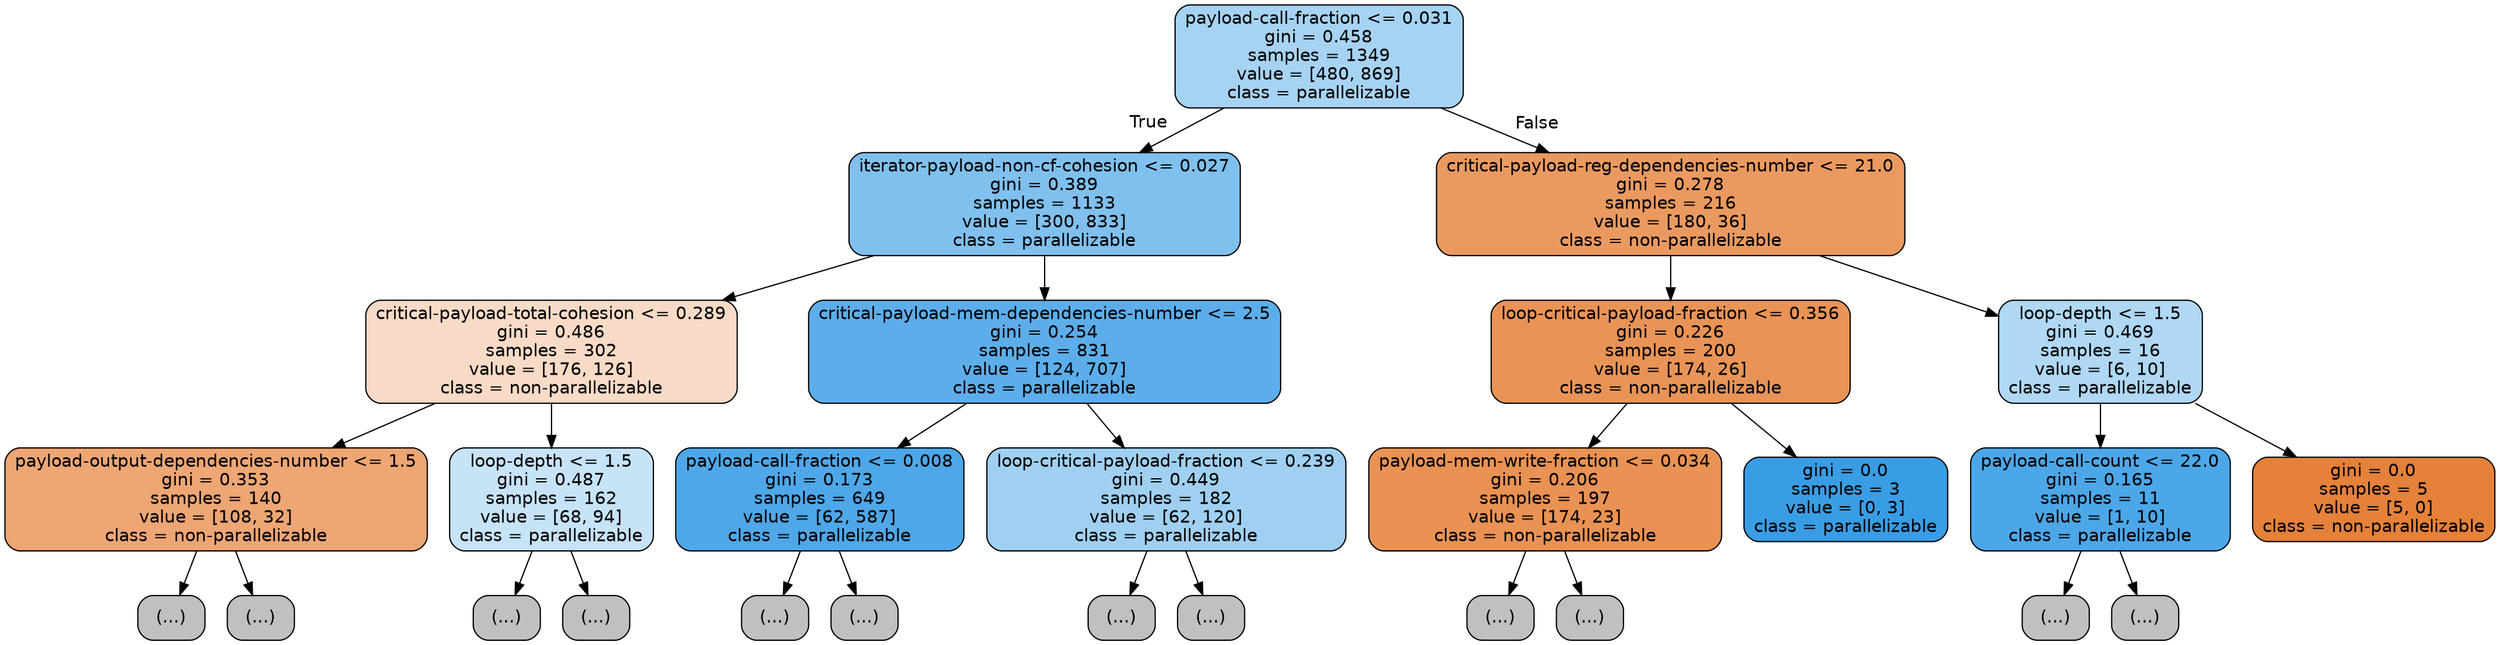 digraph Tree {
node [shape=box, style="filled, rounded", color="black", fontname=helvetica] ;
edge [fontname=helvetica] ;
0 [label="payload-call-fraction <= 0.031\ngini = 0.458\nsamples = 1349\nvalue = [480, 869]\nclass = parallelizable", fillcolor="#399de572"] ;
1 [label="iterator-payload-non-cf-cohesion <= 0.027\ngini = 0.389\nsamples = 1133\nvalue = [300, 833]\nclass = parallelizable", fillcolor="#399de5a3"] ;
0 -> 1 [labeldistance=2.5, labelangle=45, headlabel="True"] ;
2 [label="critical-payload-total-cohesion <= 0.289\ngini = 0.486\nsamples = 302\nvalue = [176, 126]\nclass = non-parallelizable", fillcolor="#e5813948"] ;
1 -> 2 ;
3 [label="payload-output-dependencies-number <= 1.5\ngini = 0.353\nsamples = 140\nvalue = [108, 32]\nclass = non-parallelizable", fillcolor="#e58139b3"] ;
2 -> 3 ;
4 [label="(...)", fillcolor="#C0C0C0"] ;
3 -> 4 ;
27 [label="(...)", fillcolor="#C0C0C0"] ;
3 -> 27 ;
40 [label="loop-depth <= 1.5\ngini = 0.487\nsamples = 162\nvalue = [68, 94]\nclass = parallelizable", fillcolor="#399de547"] ;
2 -> 40 ;
41 [label="(...)", fillcolor="#C0C0C0"] ;
40 -> 41 ;
46 [label="(...)", fillcolor="#C0C0C0"] ;
40 -> 46 ;
75 [label="critical-payload-mem-dependencies-number <= 2.5\ngini = 0.254\nsamples = 831\nvalue = [124, 707]\nclass = parallelizable", fillcolor="#399de5d2"] ;
1 -> 75 ;
76 [label="payload-call-fraction <= 0.008\ngini = 0.173\nsamples = 649\nvalue = [62, 587]\nclass = parallelizable", fillcolor="#399de5e4"] ;
75 -> 76 ;
77 [label="(...)", fillcolor="#C0C0C0"] ;
76 -> 77 ;
176 [label="(...)", fillcolor="#C0C0C0"] ;
76 -> 176 ;
183 [label="loop-critical-payload-fraction <= 0.239\ngini = 0.449\nsamples = 182\nvalue = [62, 120]\nclass = parallelizable", fillcolor="#399de57b"] ;
75 -> 183 ;
184 [label="(...)", fillcolor="#C0C0C0"] ;
183 -> 184 ;
215 [label="(...)", fillcolor="#C0C0C0"] ;
183 -> 215 ;
228 [label="critical-payload-reg-dependencies-number <= 21.0\ngini = 0.278\nsamples = 216\nvalue = [180, 36]\nclass = non-parallelizable", fillcolor="#e58139cc"] ;
0 -> 228 [labeldistance=2.5, labelangle=-45, headlabel="False"] ;
229 [label="loop-critical-payload-fraction <= 0.356\ngini = 0.226\nsamples = 200\nvalue = [174, 26]\nclass = non-parallelizable", fillcolor="#e58139d9"] ;
228 -> 229 ;
230 [label="payload-mem-write-fraction <= 0.034\ngini = 0.206\nsamples = 197\nvalue = [174, 23]\nclass = non-parallelizable", fillcolor="#e58139dd"] ;
229 -> 230 ;
231 [label="(...)", fillcolor="#C0C0C0"] ;
230 -> 231 ;
232 [label="(...)", fillcolor="#C0C0C0"] ;
230 -> 232 ;
279 [label="gini = 0.0\nsamples = 3\nvalue = [0, 3]\nclass = parallelizable", fillcolor="#399de5ff"] ;
229 -> 279 ;
280 [label="loop-depth <= 1.5\ngini = 0.469\nsamples = 16\nvalue = [6, 10]\nclass = parallelizable", fillcolor="#399de566"] ;
228 -> 280 ;
281 [label="payload-call-count <= 22.0\ngini = 0.165\nsamples = 11\nvalue = [1, 10]\nclass = parallelizable", fillcolor="#399de5e6"] ;
280 -> 281 ;
282 [label="(...)", fillcolor="#C0C0C0"] ;
281 -> 282 ;
283 [label="(...)", fillcolor="#C0C0C0"] ;
281 -> 283 ;
284 [label="gini = 0.0\nsamples = 5\nvalue = [5, 0]\nclass = non-parallelizable", fillcolor="#e58139ff"] ;
280 -> 284 ;
}
